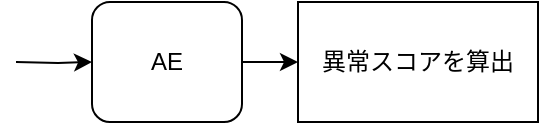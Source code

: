 <mxfile version="22.1.7" type="github">
  <diagram name="ページ1" id="fHjQXbyhqwzbF0dJYVGf">
    <mxGraphModel dx="742" dy="470" grid="1" gridSize="10" guides="1" tooltips="1" connect="1" arrows="1" fold="1" page="1" pageScale="1" pageWidth="827" pageHeight="1169" math="0" shadow="0">
      <root>
        <mxCell id="0" />
        <mxCell id="1" parent="0" />
        <mxCell id="KMRQJjXGumpYtsFhCQ9W-11" value="" style="edgeStyle=orthogonalEdgeStyle;rounded=0;orthogonalLoop=1;jettySize=auto;html=1;" parent="1" target="KMRQJjXGumpYtsFhCQ9W-15" edge="1">
          <mxGeometry relative="1" as="geometry">
            <mxPoint x="352" y="730" as="sourcePoint" />
          </mxGeometry>
        </mxCell>
        <mxCell id="KMRQJjXGumpYtsFhCQ9W-15" value="AE" style="whiteSpace=wrap;html=1;rounded=1;" parent="1" vertex="1">
          <mxGeometry x="390" y="700" width="75" height="60" as="geometry" />
        </mxCell>
        <mxCell id="KMRQJjXGumpYtsFhCQ9W-16" value="異常スコアを算出" style="rounded=0;whiteSpace=wrap;html=1;" parent="1" vertex="1">
          <mxGeometry x="493" y="700" width="120" height="60" as="geometry" />
        </mxCell>
        <mxCell id="KMRQJjXGumpYtsFhCQ9W-19" value="" style="endArrow=classic;html=1;rounded=0;exitX=1;exitY=0.5;exitDx=0;exitDy=0;entryX=0;entryY=0.5;entryDx=0;entryDy=0;" parent="1" source="KMRQJjXGumpYtsFhCQ9W-15" target="KMRQJjXGumpYtsFhCQ9W-16" edge="1">
          <mxGeometry width="50" height="50" relative="1" as="geometry">
            <mxPoint x="478" y="740" as="sourcePoint" />
            <mxPoint x="503" y="740" as="targetPoint" />
          </mxGeometry>
        </mxCell>
      </root>
    </mxGraphModel>
  </diagram>
</mxfile>
